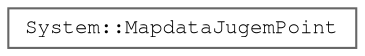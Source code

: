 digraph "Graphical Class Hierarchy"
{
 // LATEX_PDF_SIZE
  bgcolor="transparent";
  edge [fontname=FreeMono,fontsize=10,labelfontname=FreeMono,labelfontsize=10];
  node [fontname=FreeMono,fontsize=10,shape=box,height=0.2,width=0.4];
  rankdir="LR";
  Node0 [label="System::MapdataJugemPoint",height=0.2,width=0.4,color="grey40", fillcolor="white", style="filled",URL="$class_system_1_1_mapdata_jugem_point.html",tooltip=" "];
}
